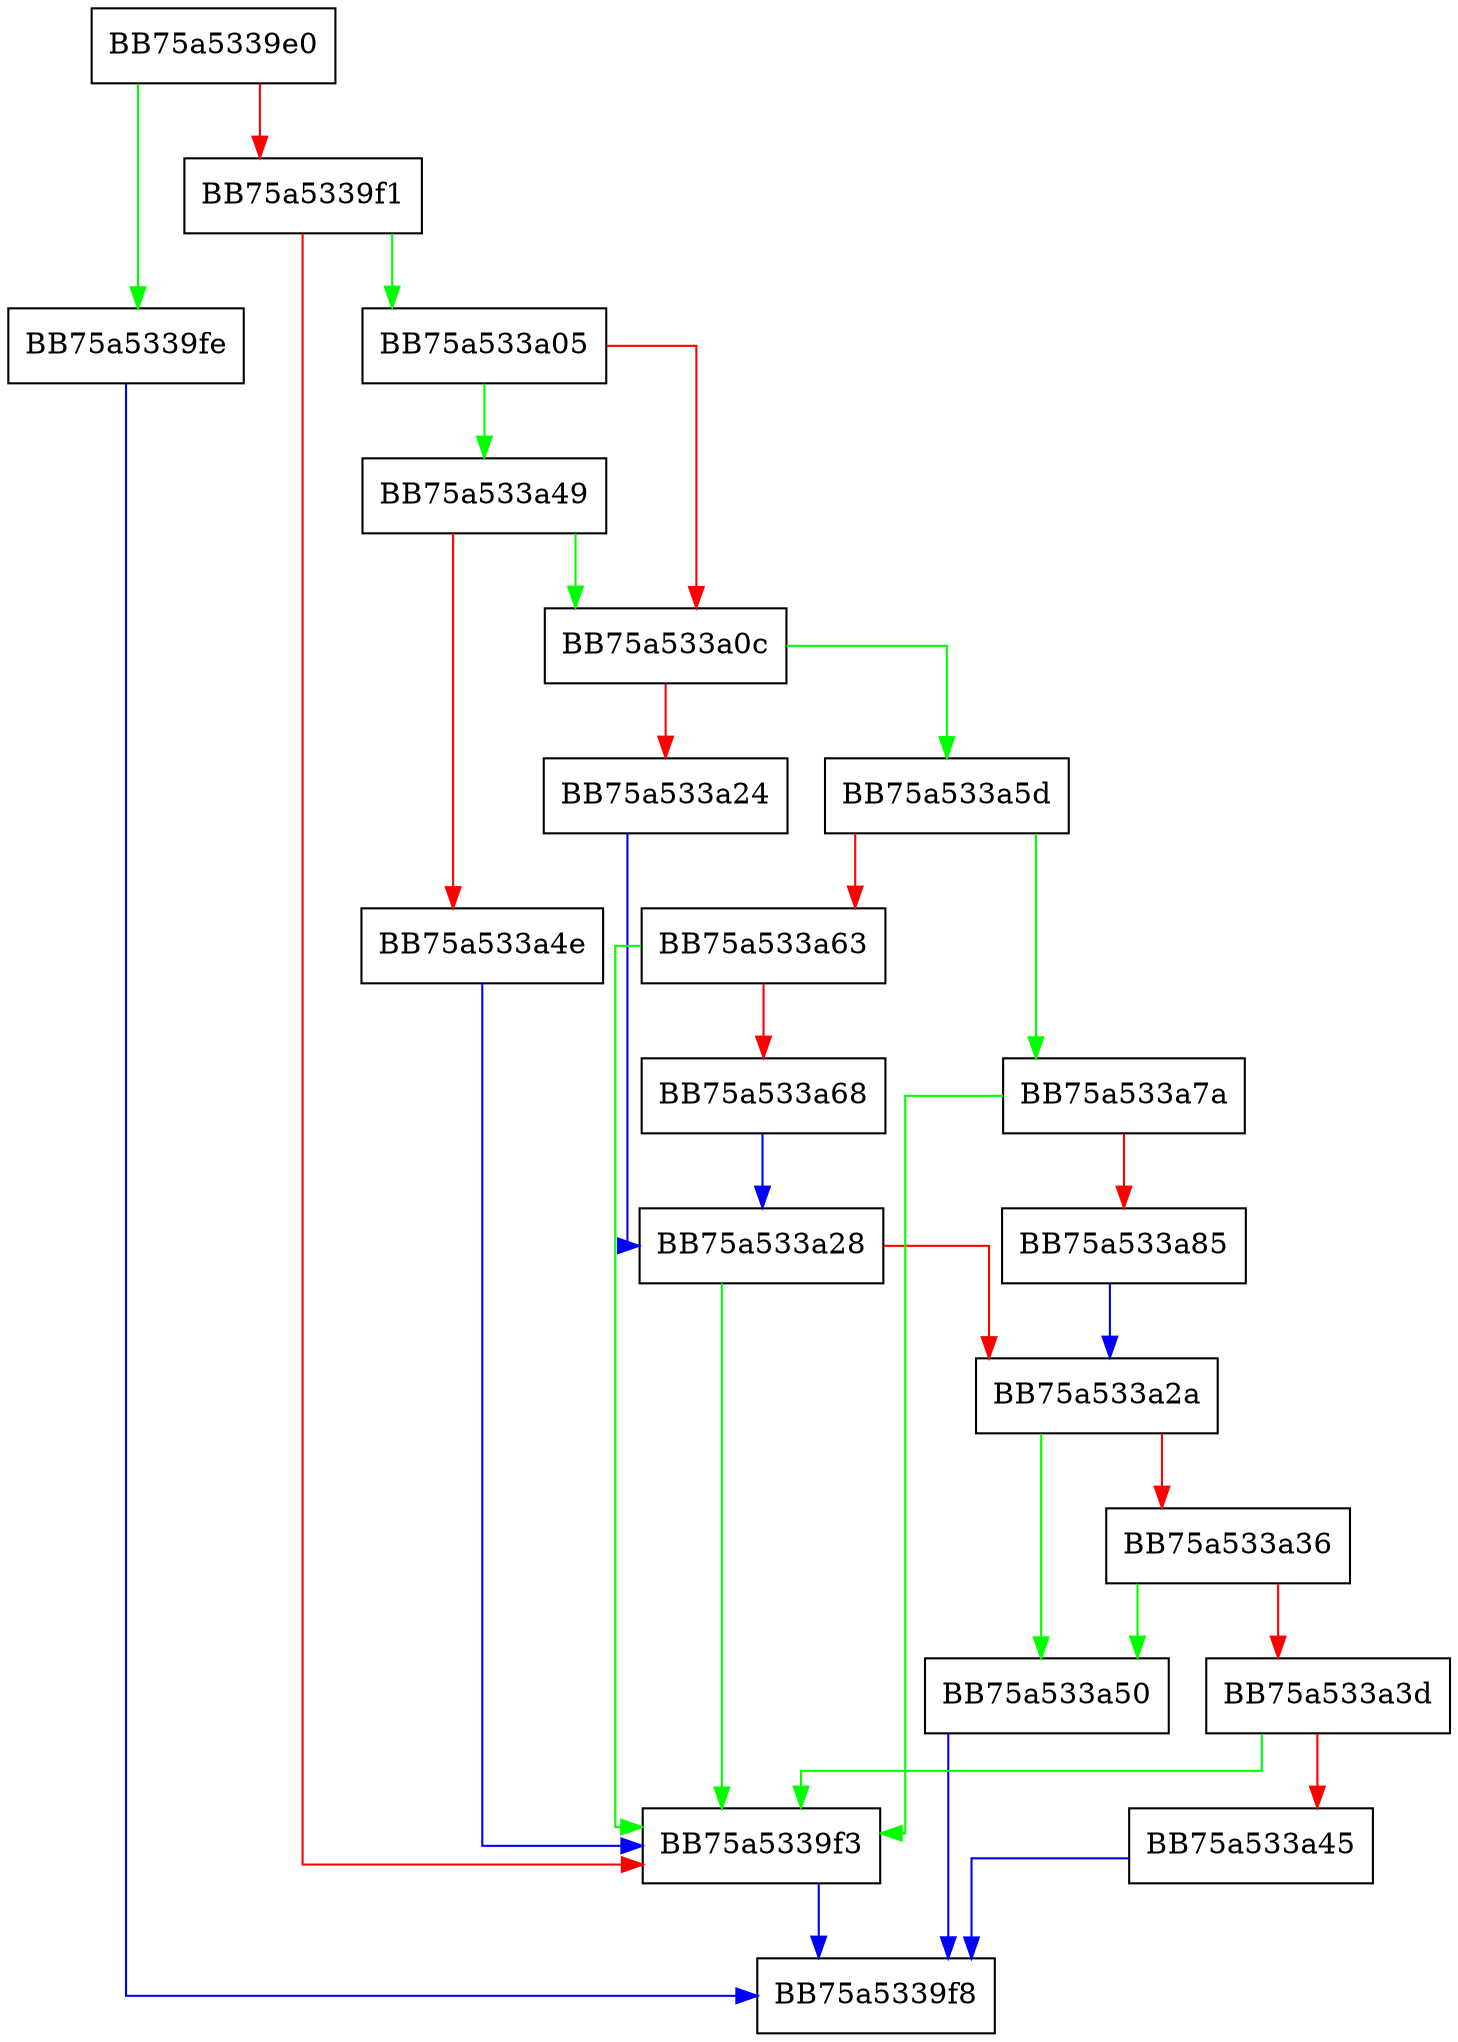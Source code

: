 digraph PreParseData {
  node [shape="box"];
  graph [splines=ortho];
  BB75a5339e0 -> BB75a5339fe [color="green"];
  BB75a5339e0 -> BB75a5339f1 [color="red"];
  BB75a5339f1 -> BB75a533a05 [color="green"];
  BB75a5339f1 -> BB75a5339f3 [color="red"];
  BB75a5339f3 -> BB75a5339f8 [color="blue"];
  BB75a5339fe -> BB75a5339f8 [color="blue"];
  BB75a533a05 -> BB75a533a49 [color="green"];
  BB75a533a05 -> BB75a533a0c [color="red"];
  BB75a533a0c -> BB75a533a5d [color="green"];
  BB75a533a0c -> BB75a533a24 [color="red"];
  BB75a533a24 -> BB75a533a28 [color="blue"];
  BB75a533a28 -> BB75a5339f3 [color="green"];
  BB75a533a28 -> BB75a533a2a [color="red"];
  BB75a533a2a -> BB75a533a50 [color="green"];
  BB75a533a2a -> BB75a533a36 [color="red"];
  BB75a533a36 -> BB75a533a50 [color="green"];
  BB75a533a36 -> BB75a533a3d [color="red"];
  BB75a533a3d -> BB75a5339f3 [color="green"];
  BB75a533a3d -> BB75a533a45 [color="red"];
  BB75a533a45 -> BB75a5339f8 [color="blue"];
  BB75a533a49 -> BB75a533a0c [color="green"];
  BB75a533a49 -> BB75a533a4e [color="red"];
  BB75a533a4e -> BB75a5339f3 [color="blue"];
  BB75a533a50 -> BB75a5339f8 [color="blue"];
  BB75a533a5d -> BB75a533a7a [color="green"];
  BB75a533a5d -> BB75a533a63 [color="red"];
  BB75a533a63 -> BB75a5339f3 [color="green"];
  BB75a533a63 -> BB75a533a68 [color="red"];
  BB75a533a68 -> BB75a533a28 [color="blue"];
  BB75a533a7a -> BB75a5339f3 [color="green"];
  BB75a533a7a -> BB75a533a85 [color="red"];
  BB75a533a85 -> BB75a533a2a [color="blue"];
}